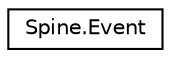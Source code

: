 digraph "그래픽컬한 클래스 계통도"
{
 // LATEX_PDF_SIZE
  edge [fontname="Helvetica",fontsize="10",labelfontname="Helvetica",labelfontsize="10"];
  node [fontname="Helvetica",fontsize="10",shape=record];
  rankdir="LR";
  Node0 [label="Spine.Event",height=0.2,width=0.4,color="black", fillcolor="white", style="filled",URL="$class_spine_1_1_event.html",tooltip="Stores the current pose values for an Event."];
}
